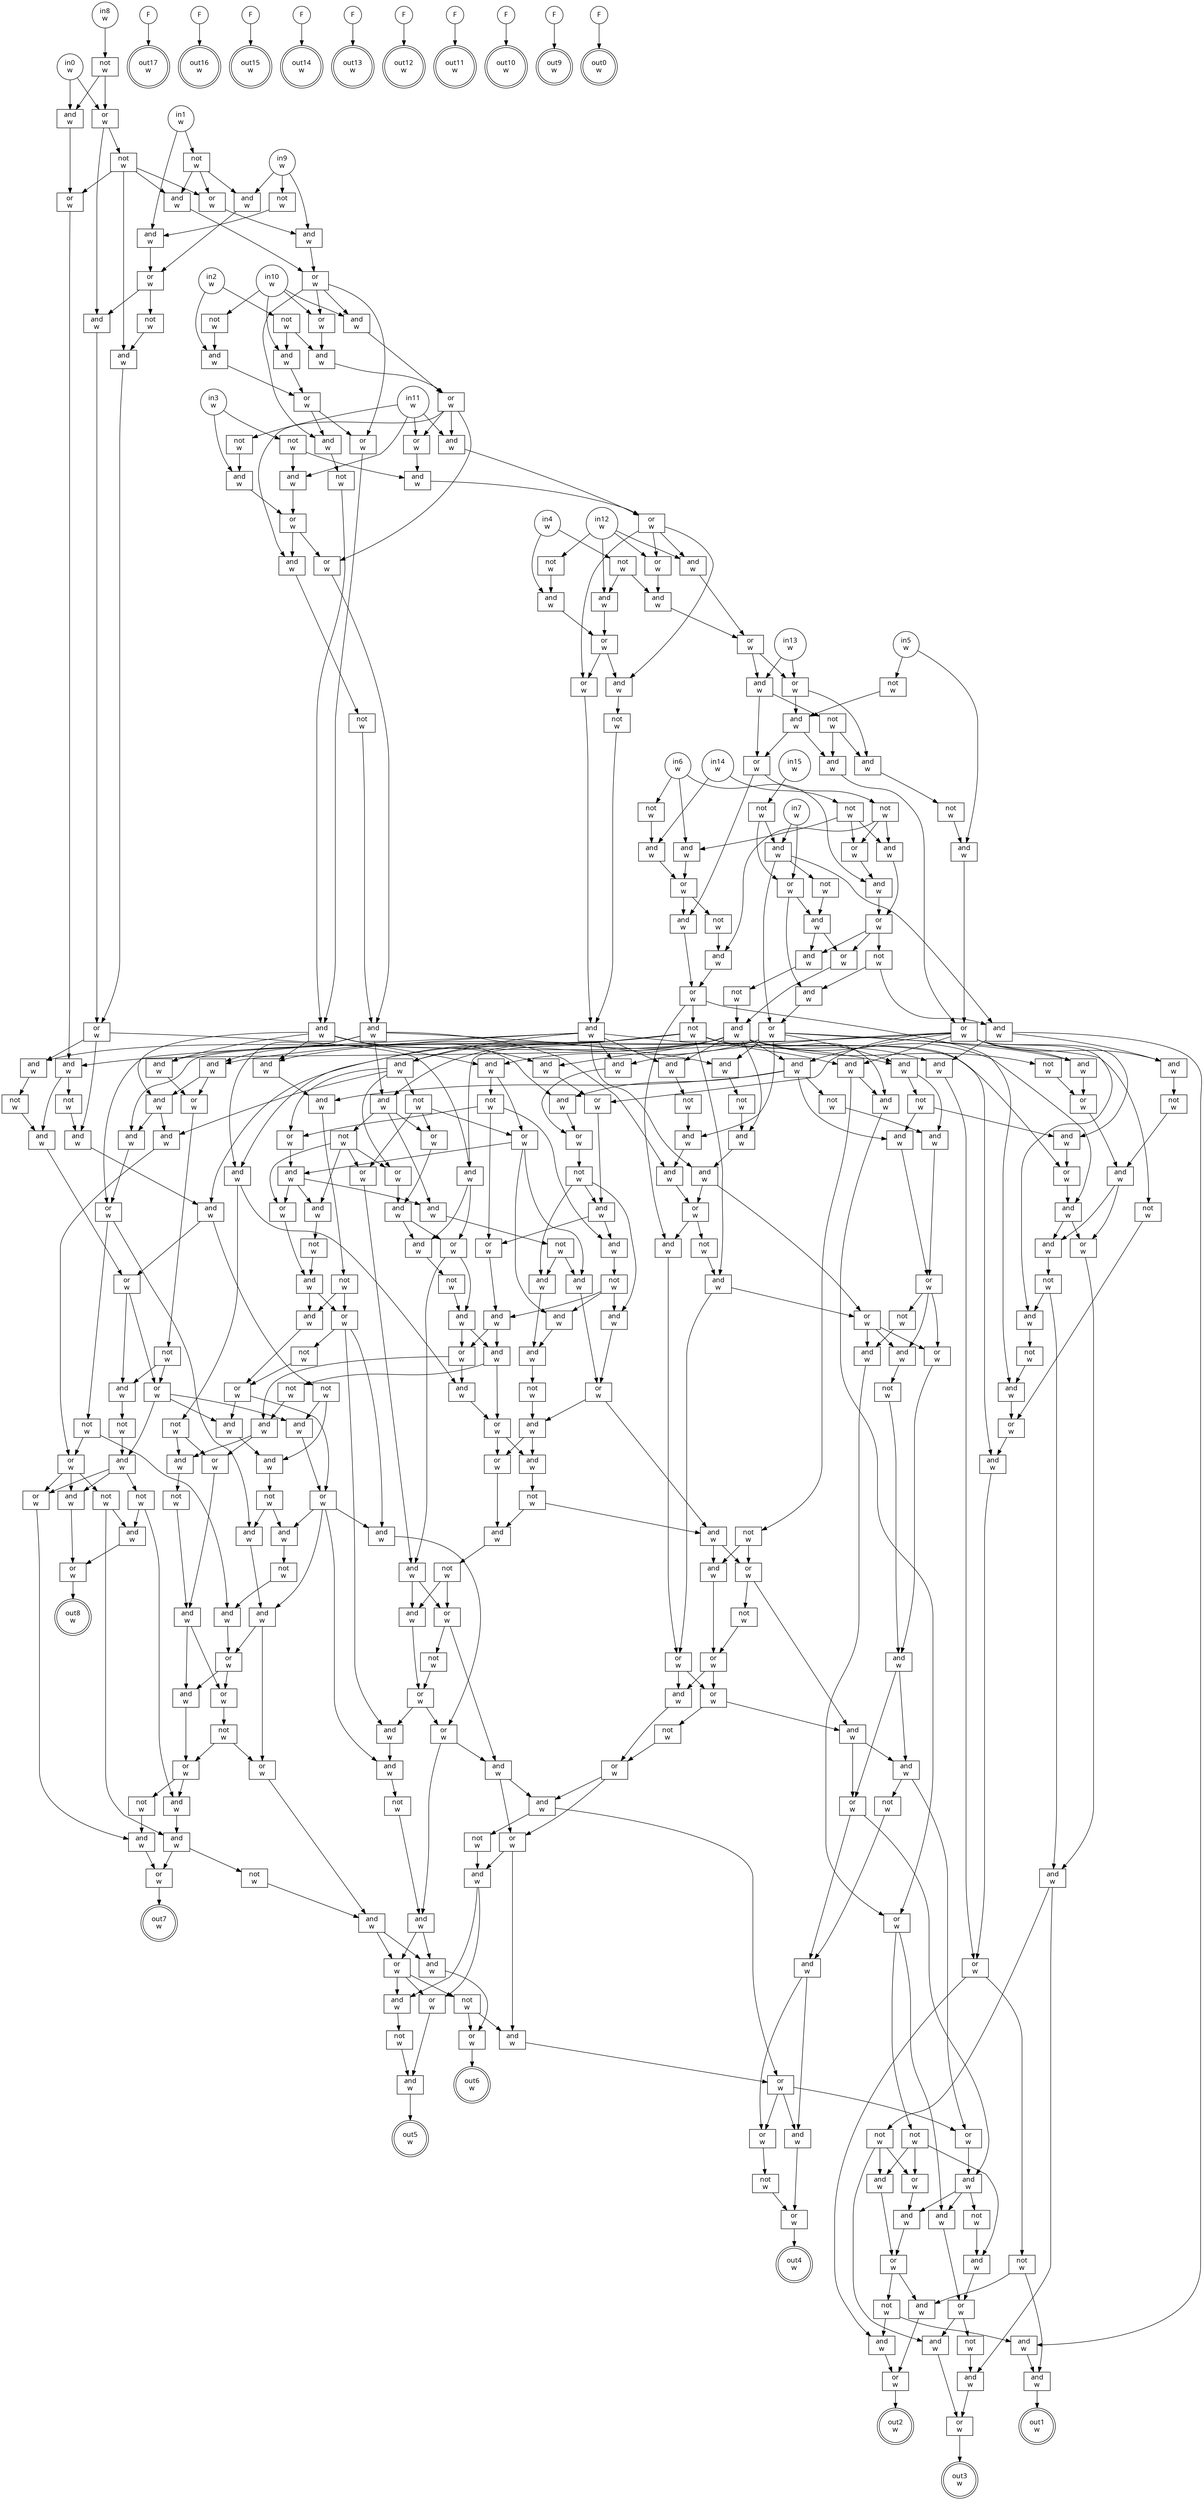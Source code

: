 digraph circuit{
	node [style = filled, fillcolor = white,shape=rect, fontname=geneva]
	g0 [label="in0\nw",shape=circle,fillcolor=white]
	g1 [label="in1\nw",shape=circle,fillcolor=white]
	g2 [label="in2\nw",shape=circle,fillcolor=white]
	g3 [label="in3\nw",shape=circle,fillcolor=white]
	g4 [label="in4\nw",shape=circle,fillcolor=white]
	g5 [label="in5\nw",shape=circle,fillcolor=white]
	g6 [label="in6\nw",shape=circle,fillcolor=white]
	g7 [label="in7\nw",shape=circle,fillcolor=white]
	g8 [label="in8\nw",shape=circle,fillcolor=white]
	g9 [label="in9\nw",shape=circle,fillcolor=white]
	g10 [label="in10\nw",shape=circle,fillcolor=white]
	g11 [label="in11\nw",shape=circle,fillcolor=white]
	g12 [label="in12\nw",shape=circle,fillcolor=white]
	g13 [label="in13\nw",shape=circle,fillcolor=white]
	g14 [label="in14\nw",shape=circle,fillcolor=white]
	g15 [label="in15\nw",shape=circle,fillcolor=white]
	g16 [label="F",shape=circle,fillcolor=white]
	g17 [label="F",shape=circle,fillcolor=white]
	g18 [label="F",shape=circle,fillcolor=white]
	g19 [label="F",shape=circle,fillcolor=white]
	g20 [label="F",shape=circle,fillcolor=white]
	g21 [label="F",shape=circle,fillcolor=white]
	g22 [label="F",shape=circle,fillcolor=white]
	g23 [label="F",shape=circle,fillcolor=white]
	g24 [label="F",shape=circle,fillcolor=white]
	g25 [label="F",shape=circle,fillcolor=white]
	g26 [label="not\nw",fillcolor=white]
	g27 [label="not\nw",fillcolor=white]
	g28 [label="not\nw",fillcolor=white]
	g29 [label="not\nw",fillcolor=white]
	g30 [label="not\nw",fillcolor=white]
	g31 [label="not\nw",fillcolor=white]
	g32 [label="not\nw",fillcolor=white]
	g33 [label="and\nw",fillcolor=white]
	g34 [label="not\nw",fillcolor=white]
	g35 [label="or\nw",fillcolor=white]
	g36 [label="and\nw",fillcolor=white]
	g37 [label="and\nw",fillcolor=white]
	g38 [label="not\nw",fillcolor=white]
	g39 [label="and\nw",fillcolor=white]
	g40 [label="or\nw",fillcolor=white]
	g41 [label="not\nw",fillcolor=white]
	g42 [label="not\nw",fillcolor=white]
	g43 [label="and\nw",fillcolor=white]
	g44 [label="not\nw",fillcolor=white]
	g45 [label="and\nw",fillcolor=white]
	g46 [label="or\nw",fillcolor=white]
	g47 [label="and\nw",fillcolor=white]
	g48 [label="not\nw",fillcolor=white]
	g49 [label="and\nw",fillcolor=white]
	g50 [label="or\nw",fillcolor=white]
	g51 [label="and\nw",fillcolor=white]
	g52 [label="not\nw",fillcolor=white]
	g53 [label="and\nw",fillcolor=white]
	g54 [label="or\nw",fillcolor=white]
	g55 [label="and\nw",fillcolor=white]
	g56 [label="not\nw",fillcolor=white]
	g57 [label="and\nw",fillcolor=white]
	g58 [label="or\nw",fillcolor=white]
	g59 [label="not\nw",fillcolor=white]
	g60 [label="or\nw",fillcolor=white]
	g61 [label="and\nw",fillcolor=white]
	g62 [label="not\nw",fillcolor=white]
	g63 [label="or\nw",fillcolor=white]
	g64 [label="and\nw",fillcolor=white]
	g65 [label="and\nw",fillcolor=white]
	g66 [label="or\nw",fillcolor=white]
	g67 [label="or\nw",fillcolor=white]
	g68 [label="and\nw",fillcolor=white]
	g69 [label="and\nw",fillcolor=white]
	g70 [label="or\nw",fillcolor=white]
	g71 [label="or\nw",fillcolor=white]
	g72 [label="and\nw",fillcolor=white]
	g73 [label="not\nw",fillcolor=white]
	g74 [label="and\nw",fillcolor=white]
	g75 [label="or\nw",fillcolor=white]
	g76 [label="and\nw",fillcolor=white]
	g77 [label="and\nw",fillcolor=white]
	g78 [label="or\nw",fillcolor=white]
	g79 [label="or\nw",fillcolor=white]
	g80 [label="and\nw",fillcolor=white]
	g81 [label="and\nw",fillcolor=white]
	g82 [label="or\nw",fillcolor=white]
	g83 [label="or\nw",fillcolor=white]
	g84 [label="and\nw",fillcolor=white]
	g85 [label="and\nw",fillcolor=white]
	g86 [label="or\nw",fillcolor=white]
	g87 [label="and\nw",fillcolor=white]
	g88 [label="not\nw",fillcolor=white]
	g89 [label="and\nw",fillcolor=white]
	g90 [label="or\nw",fillcolor=white]
	g91 [label="not\nw",fillcolor=white]
	g92 [label="and\nw",fillcolor=white]
	g93 [label="not\nw",fillcolor=white]
	g94 [label="or\nw",fillcolor=white]
	g95 [label="and\nw",fillcolor=white]
	g96 [label="and\nw",fillcolor=white]
	g97 [label="or\nw",fillcolor=white]
	g98 [label="or\nw",fillcolor=white]
	g99 [label="and\nw",fillcolor=white]
	g100 [label="not\nw",fillcolor=white]
	g101 [label="and\nw",fillcolor=white]
	g102 [label="not\nw",fillcolor=white]
	g103 [label="and\nw",fillcolor=white]
	g104 [label="not\nw",fillcolor=white]
	g105 [label="not\nw",fillcolor=white]
	g106 [label="and\nw",fillcolor=white]
	g107 [label="or\nw",fillcolor=white]
	g108 [label="and\nw",fillcolor=white]
	g109 [label="not\nw",fillcolor=white]
	g110 [label="and\nw",fillcolor=white]
	g111 [label="not\nw",fillcolor=white]
	g112 [label="and\nw",fillcolor=white]
	g113 [label="and\nw",fillcolor=white]
	g114 [label="not\nw",fillcolor=white]
	g115 [label="and\nw",fillcolor=white]
	g116 [label="not\nw",fillcolor=white]
	g117 [label="and\nw",fillcolor=white]
	g118 [label="and\nw",fillcolor=white]
	g119 [label="or\nw",fillcolor=white]
	g120 [label="and\nw",fillcolor=white]
	g121 [label="not\nw",fillcolor=white]
	g122 [label="and\nw",fillcolor=white]
	g123 [label="and\nw",fillcolor=white]
	g124 [label="and\nw",fillcolor=white]
	g125 [label="not\nw",fillcolor=white]
	g126 [label="and\nw",fillcolor=white]
	g127 [label="or\nw",fillcolor=white]
	g128 [label="and\nw",fillcolor=white]
	g129 [label="not\nw",fillcolor=white]
	g130 [label="and\nw",fillcolor=white]
	g131 [label="or\nw",fillcolor=white]
	g132 [label="and\nw",fillcolor=white]
	g133 [label="not\nw",fillcolor=white]
	g134 [label="and\nw",fillcolor=white]
	g135 [label="and\nw",fillcolor=white]
	g136 [label="and\nw",fillcolor=white]
	g137 [label="or\nw",fillcolor=white]
	g138 [label="not\nw",fillcolor=white]
	g139 [label="or\nw",fillcolor=white]
	g140 [label="and\nw",fillcolor=white]
	g141 [label="or\nw",fillcolor=white]
	g142 [label="and\nw",fillcolor=white]
	g143 [label="and\nw",fillcolor=white]
	g144 [label="not\nw",fillcolor=white]
	g145 [label="and\nw",fillcolor=white]
	g146 [label="and\nw",fillcolor=white]
	g147 [label="or\nw",fillcolor=white]
	g148 [label="and\nw",fillcolor=white]
	g149 [label="not\nw",fillcolor=white]
	g150 [label="and\nw",fillcolor=white]
	g151 [label="or\nw",fillcolor=white]
	g152 [label="or\nw",fillcolor=white]
	g153 [label="and\nw",fillcolor=white]
	g154 [label="and\nw",fillcolor=white]
	g155 [label="not\nw",fillcolor=white]
	g156 [label="and\nw",fillcolor=white]
	g157 [label="or\nw",fillcolor=white]
	g158 [label="or\nw",fillcolor=white]
	g159 [label="and\nw",fillcolor=white]
	g160 [label="not\nw",fillcolor=white]
	g161 [label="and\nw",fillcolor=white]
	g162 [label="not\nw",fillcolor=white]
	g163 [label="and\nw",fillcolor=white]
	g164 [label="or\nw",fillcolor=white]
	g165 [label="not\nw",fillcolor=white]
	g166 [label="and\nw",fillcolor=white]
	g167 [label="or\nw",fillcolor=white]
	g168 [label="and\nw",fillcolor=white]
	g169 [label="or\nw",fillcolor=white]
	g170 [label="and\nw",fillcolor=white]
	g171 [label="not\nw",fillcolor=white]
	g172 [label="and\nw",fillcolor=white]
	g173 [label="not\nw",fillcolor=white]
	g174 [label="or\nw",fillcolor=white]
	g175 [label="and\nw",fillcolor=white]
	g176 [label="and\nw",fillcolor=white]
	g177 [label="not\nw",fillcolor=white]
	g178 [label="and\nw",fillcolor=white]
	g179 [label="or\nw",fillcolor=white]
	g180 [label="and\nw",fillcolor=white]
	g181 [label="or\nw",fillcolor=white]
	g182 [label="not\nw",fillcolor=white]
	g183 [label="or\nw",fillcolor=white]
	g184 [label="and\nw",fillcolor=white]
	g185 [label="not\nw",fillcolor=white]
	g186 [label="and\nw",fillcolor=white]
	g187 [label="and\nw",fillcolor=white]
	g188 [label="or\nw",fillcolor=white]
	g189 [label="and\nw",fillcolor=white]
	g190 [label="or\nw",fillcolor=white]
	g191 [label="not\nw",fillcolor=white]
	g192 [label="and\nw",fillcolor=white]
	g193 [label="and\nw",fillcolor=white]
	g194 [label="or\nw",fillcolor=white]
	g195 [label="not\nw",fillcolor=white]
	g196 [label="or\nw",fillcolor=white]
	g197 [label="and\nw",fillcolor=white]
	g198 [label="not\nw",fillcolor=white]
	g199 [label="and\nw",fillcolor=white]
	g200 [label="and\nw",fillcolor=white]
	g201 [label="and\nw",fillcolor=white]
	g202 [label="or\nw",fillcolor=white]
	g203 [label="and\nw",fillcolor=white]
	g204 [label="or\nw",fillcolor=white]
	g205 [label="and\nw",fillcolor=white]
	g206 [label="not\nw",fillcolor=white]
	g207 [label="and\nw",fillcolor=white]
	g208 [label="and\nw",fillcolor=white]
	g209 [label="not\nw",fillcolor=white]
	g210 [label="and\nw",fillcolor=white]
	g211 [label="or\nw",fillcolor=white]
	g212 [label="and\nw",fillcolor=white]
	g213 [label="and\nw",fillcolor=white]
	g214 [label="not\nw",fillcolor=white]
	g215 [label="and\nw",fillcolor=white]
	g216 [label="and\nw",fillcolor=white]
	g217 [label="and\nw",fillcolor=white]
	g218 [label="or\nw",fillcolor=white]
	g219 [label="not\nw",fillcolor=white]
	g220 [label="and\nw",fillcolor=white]
	g221 [label="or\nw",fillcolor=white]
	g222 [label="not\nw",fillcolor=white]
	g223 [label="and\nw",fillcolor=white]
	g224 [label="or\nw",fillcolor=white]
	g225 [label="not\nw",fillcolor=white]
	g226 [label="and\nw",fillcolor=white]
	g227 [label="and\nw",fillcolor=white]
	g228 [label="not\nw",fillcolor=white]
	g229 [label="or\nw",fillcolor=white]
	g230 [label="not\nw",fillcolor=white]
	g231 [label="and\nw",fillcolor=white]
	g232 [label="or\nw",fillcolor=white]
	g233 [label="and\nw",fillcolor=white]
	g234 [label="or\nw",fillcolor=white]
	g235 [label="and\nw",fillcolor=white]
	g236 [label="or\nw",fillcolor=white]
	g237 [label="and\nw",fillcolor=white]
	g238 [label="and\nw",fillcolor=white]
	g239 [label="not\nw",fillcolor=white]
	g240 [label="and\nw",fillcolor=white]
	g241 [label="or\nw",fillcolor=white]
	g242 [label="and\nw",fillcolor=white]
	g243 [label="and\nw",fillcolor=white]
	g244 [label="or\nw",fillcolor=white]
	g245 [label="and\nw",fillcolor=white]
	g246 [label="not\nw",fillcolor=white]
	g247 [label="and\nw",fillcolor=white]
	g248 [label="and\nw",fillcolor=white]
	g249 [label="or\nw",fillcolor=white]
	g250 [label="not\nw",fillcolor=white]
	g251 [label="or\nw",fillcolor=white]
	g252 [label="and\nw",fillcolor=white]
	g253 [label="or\nw",fillcolor=white]
	g254 [label="and\nw",fillcolor=white]
	g255 [label="or\nw",fillcolor=white]
	g256 [label="and\nw",fillcolor=white]
	g257 [label="not\nw",fillcolor=white]
	g258 [label="and\nw",fillcolor=white]
	g259 [label="not\nw",fillcolor=white]
	g260 [label="or\nw",fillcolor=white]
	g261 [label="or\nw",fillcolor=white]
	g262 [label="and\nw",fillcolor=white]
	g263 [label="not\nw",fillcolor=white]
	g264 [label="and\nw",fillcolor=white]
	g265 [label="or\nw",fillcolor=white]
	g266 [label="not\nw",fillcolor=white]
	g267 [label="or\nw",fillcolor=white]
	g268 [label="and\nw",fillcolor=white]
	g269 [label="not\nw",fillcolor=white]
	g270 [label="and\nw",fillcolor=white]
	g271 [label="or\nw",fillcolor=white]
	g272 [label="and\nw",fillcolor=white]
	g273 [label="not\nw",fillcolor=white]
	g274 [label="and\nw",fillcolor=white]
	g275 [label="and\nw",fillcolor=white]
	g276 [label="not\nw",fillcolor=white]
	g277 [label="and\nw",fillcolor=white]
	g278 [label="or\nw",fillcolor=white]
	g279 [label="and\nw",fillcolor=white]
	g280 [label="and\nw",fillcolor=white]
	g281 [label="not\nw",fillcolor=white]
	g282 [label="and\nw",fillcolor=white]
	g283 [label="and\nw",fillcolor=white]
	g284 [label="or\nw",fillcolor=white]
	g285 [label="or\nw",fillcolor=white]
	g286 [label="and\nw",fillcolor=white]
	g287 [label="and\nw",fillcolor=white]
	g288 [label="not\nw",fillcolor=white]
	g289 [label="and\nw",fillcolor=white]
	g290 [label="or\nw",fillcolor=white]
	g291 [label="and\nw",fillcolor=white]
	g292 [label="not\nw",fillcolor=white]
	g293 [label="and\nw",fillcolor=white]
	g294 [label="or\nw",fillcolor=white]
	g295 [label="not\nw",fillcolor=white]
	g296 [label="and\nw",fillcolor=white]
	g297 [label="not\nw",fillcolor=white]
	g298 [label="and\nw",fillcolor=white]
	g299 [label="and\nw",fillcolor=white]
	g300 [label="or\nw",fillcolor=white]
	g301 [label="and\nw",fillcolor=white]
	g302 [label="and\nw",fillcolor=white]
	g303 [label="not\nw",fillcolor=white]
	g304 [label="and\nw",fillcolor=white]
	g305 [label="or\nw",fillcolor=white]
	g306 [label="or\nw",fillcolor=white]
	g307 [label="not\nw",fillcolor=white]
	g308 [label="or\nw",fillcolor=white]
	g309 [label="and\nw",fillcolor=white]
	g310 [label="or\nw",fillcolor=white]
	g311 [label="and\nw",fillcolor=white]
	g312 [label="and\nw",fillcolor=white]
	g313 [label="not\nw",fillcolor=white]
	g314 [label="and\nw",fillcolor=white]
	g315 [label="not\nw",fillcolor=white]
	g316 [label="and\nw",fillcolor=white]
	g317 [label="or\nw",fillcolor=white]
	g318 [label="and\nw",fillcolor=white]
	g319 [label="not\nw",fillcolor=white]
	g320 [label="and\nw",fillcolor=white]
	g321 [label="or\nw",fillcolor=white]
	g322 [label="and\nw",fillcolor=white]
	g323 [label="or\nw",fillcolor=white]
	g324 [label="not\nw",fillcolor=white]
	g325 [label="and\nw",fillcolor=white]
	g326 [label="or\nw",fillcolor=white]
	g327 [label="and\nw",fillcolor=white]
	g328 [label="or\nw",fillcolor=white]
	g329 [label="and\nw",fillcolor=white]
	g330 [label="and\nw",fillcolor=white]
	g331 [label="or\nw",fillcolor=white]
	g332 [label="and\nw",fillcolor=white]
	g333 [label="or\nw",fillcolor=white]
	g334 [label="not\nw",fillcolor=white]
	g335 [label="or\nw",fillcolor=white]
	g336 [label="or\nw",fillcolor=white]
	g337 [label="and\nw",fillcolor=white]
	g338 [label="and\nw",fillcolor=white]
	g339 [label="and\nw",fillcolor=white]
	g340 [label="or\nw",fillcolor=white]
	g341 [label="and\nw",fillcolor=white]
	g342 [label="not\nw",fillcolor=white]
	g343 [label="and\nw",fillcolor=white]
	g344 [label="or\nw",fillcolor=white]
	g345 [label="and\nw",fillcolor=white]
	g346 [label="and\nw",fillcolor=white]
	g347 [label="not\nw",fillcolor=white]
	g348 [label="and\nw",fillcolor=white]
	g349 [label="or\nw",fillcolor=white]
	g350 [label="and\nw",fillcolor=white]
	g351 [label="not\nw",fillcolor=white]
	g352 [label="and\nw",fillcolor=white]
	g353 [label="or\nw",fillcolor=white]
	g354 [label="not\nw",fillcolor=white]
	g355 [label="and\nw",fillcolor=white]
	g356 [label="and\nw",fillcolor=white]
	g357 [label="not\nw",fillcolor=white]
	g358 [label="or\nw",fillcolor=white]
	g359 [label="and\nw",fillcolor=white]
	g360 [label="out0\nw",shape=doublecircle,fillcolor=white]
	g361 [label="out1\nw",shape=doublecircle,fillcolor=white]
	g362 [label="out2\nw",shape=doublecircle,fillcolor=white]
	g363 [label="out3\nw",shape=doublecircle,fillcolor=white]
	g364 [label="out4\nw",shape=doublecircle,fillcolor=white]
	g365 [label="out5\nw",shape=doublecircle,fillcolor=white]
	g366 [label="out6\nw",shape=doublecircle,fillcolor=white]
	g367 [label="out7\nw",shape=doublecircle,fillcolor=white]
	g368 [label="out8\nw",shape=doublecircle,fillcolor=white]
	g369 [label="out9\nw",shape=doublecircle,fillcolor=white]
	g370 [label="out10\nw",shape=doublecircle,fillcolor=white]
	g371 [label="out11\nw",shape=doublecircle,fillcolor=white]
	g372 [label="out12\nw",shape=doublecircle,fillcolor=white]
	g373 [label="out13\nw",shape=doublecircle,fillcolor=white]
	g374 [label="out14\nw",shape=doublecircle,fillcolor=white]
	g375 [label="out15\nw",shape=doublecircle,fillcolor=white]
	g376 [label="out16\nw",shape=doublecircle,fillcolor=white]
	g377 [label="out17\nw",shape=doublecircle,fillcolor=white]
	edge [fontname=Geneva,fontcolor=forestgreen]
	g0->g60
	g0->g277
	g1->g55
	g1->g56
	g2->g51
	g2->g52
	g3->g47
	g3->g48
	g4->g43
	g4->g44
	g5->g42
	g5->g117
	g6->g37
	g6->g38
	g6->g95
	g7->g33
	g7->g35
	g8->g32
	g9->g31
	g9->g57
	g9->g64
	g10->g30
	g10->g53
	g10->g67
	g10->g69
	g11->g29
	g11->g49
	g11->g75
	g11->g77
	g12->g28
	g12->g45
	g12->g79
	g12->g81
	g13->g83
	g13->g85
	g14->g27
	g14->g39
	g15->g26
	g16->g377
	g17->g376
	g18->g375
	g19->g374
	g20->g373
	g21->g372
	g22->g371
	g23->g370
	g24->g369
	g25->g360
	g26->g33
	g26->g35
	g27->g37
	g27->g94
	g27->g96
	g28->g43
	g29->g47
	g30->g51
	g31->g55
	g32->g60
	g32->g277
	g33->g34
	g33->g107
	g33->g112
	g34->g36
	g35->g36
	g35->g106
	g36->g98
	g36->g99
	g37->g40
	g38->g39
	g39->g40
	g40->g41
	g40->g87
	g41->g89
	g42->g84
	g43->g46
	g44->g45
	g44->g80
	g45->g46
	g46->g131
	g46->g132
	g47->g50
	g48->g49
	g48->g76
	g49->g50
	g50->g71
	g50->g72
	g51->g54
	g52->g53
	g52->g68
	g53->g54
	g54->g183
	g54->g184
	g55->g58
	g56->g57
	g56->g63
	g56->g65
	g57->g58
	g58->g59
	g58->g61
	g59->g233
	g60->g61
	g60->g62
	g61->g234
	g62->g63
	g62->g65
	g62->g233
	g62->g278
	g63->g64
	g64->g66
	g65->g66
	g66->g67
	g66->g69
	g66->g183
	g66->g184
	g67->g68
	g68->g70
	g69->g70
	g70->g71
	g70->g72
	g70->g75
	g70->g77
	g71->g74
	g72->g73
	g73->g74
	g74->g92
	g74->g103
	g74->g108
	g74->g122
	g74->g146
	g75->g76
	g76->g78
	g77->g78
	g78->g79
	g78->g81
	g78->g131
	g78->g132
	g79->g80
	g80->g82
	g81->g82
	g82->g83
	g82->g85
	g83->g84
	g83->g115
	g84->g86
	g84->g118
	g85->g86
	g85->g114
	g86->g87
	g86->g88
	g87->g90
	g88->g89
	g88->g94
	g88->g96
	g89->g90
	g90->g91
	g90->g148
	g90->g178
	g91->g92
	g91->g113
	g91->g123
	g91->g136
	g91->g150
	g91->g167
	g91->g217
	g91->g223
	g92->g93
	g92->g242
	g93->g271
	g93->g272
	g94->g95
	g95->g97
	g96->g97
	g97->g98
	g97->g99
	g97->g105
	g98->g101
	g99->g100
	g100->g101
	g101->g102
	g101->g103
	g101->g110
	g101->g120
	g101->g124
	g101->g143
	g101->g168
	g101->g180
	g101->g187
	g101->g275
	g101->g283
	g102->g127
	g103->g104
	g103->g139
	g103->g208
	g104->g137
	g104->g141
	g104->g204
	g104->g205
	g105->g106
	g105->g112
	g106->g107
	g107->g108
	g107->g111
	g107->g126
	g107->g145
	g107->g153
	g107->g193
	g107->g235
	g107->g279
	g108->g109
	g109->g110
	g110->g142
	g111->g179
	g112->g113
	g112->g128
	g112->g345
	g113->g181
	g114->g115
	g114->g118
	g115->g116
	g116->g117
	g117->g119
	g118->g119
	g119->g120
	g119->g122
	g119->g123
	g119->g126
	g119->g128
	g119->g135
	g119->g166
	g119->g176
	g119->g188
	g120->g121
	g120->g156
	g120->g189
	g120->g227
	g121->g154
	g122->g216
	g122->g224
	g123->g124
	g123->g125
	g124->g164
	g125->g248
	g125->g249
	g126->g127
	g127->g130
	g128->g129
	g129->g130
	g130->g169
	g130->g170
	g131->g134
	g132->g133
	g133->g134
	g134->g135
	g134->g136
	g134->g142
	g134->g143
	g134->g153
	g134->g218
	g134->g226
	g135->g190
	g136->g137
	g136->g138
	g136->g202
	g136->g220
	g137->g140
	g138->g139
	g138->g141
	g138->g194
	g139->g140
	g140->g236
	g140->g238
	g141->g237
	g142->g147
	g142->g152
	g143->g144
	g144->g145
	g145->g146
	g146->g147
	g147->g148
	g147->g149
	g148->g151
	g149->g150
	g150->g151
	g150->g152
	g151->g252
	g151->g253
	g152->g158
	g152->g159
	g152->g163
	g153->g154
	g153->g155
	g154->g157
	g155->g156
	g155->g166
	g156->g157
	g157->g158
	g157->g159
	g157->g162
	g158->g161
	g159->g160
	g160->g161
	g161->g255
	g161->g256
	g162->g163
	g163->g164
	g164->g165
	g164->g338
	g165->g174
	g165->g175
	g165->g348
	g166->g167
	g167->g168
	g168->g169
	g168->g170
	g169->g172
	g170->g171
	g171->g172
	g171->g176
	g172->g173
	g172->g352
	g173->g174
	g173->g175
	g173->g350
	g174->g339
	g175->g340
	g176->g177
	g177->g178
	g178->g179
	g179->g180
	g180->g181
	g181->g182
	g181->g343
	g182->g341
	g182->g346
	g183->g186
	g184->g185
	g185->g186
	g186->g187
	g186->g189
	g186->g193
	g186->g216
	g186->g223
	g186->g226
	g187->g188
	g188->g192
	g189->g190
	g190->g191
	g191->g192
	g191->g200
	g191->g212
	g192->g196
	g192->g197
	g193->g194
	g193->g195
	g194->g201
	g194->g203
	g194->g210
	g195->g196
	g195->g197
	g195->g202
	g196->g199
	g197->g198
	g198->g199
	g198->g200
	g198->g201
	g199->g241
	g199->g243
	g200->g211
	g201->g213
	g202->g203
	g203->g204
	g203->g205
	g203->g208
	g204->g207
	g205->g206
	g206->g207
	g207->g229
	g207->g231
	g208->g209
	g209->g210
	g209->g212
	g210->g211
	g211->g215
	g211->g247
	g212->g213
	g213->g214
	g214->g215
	g215->g245
	g215->g261
	g216->g217
	g216->g220
	g217->g218
	g218->g219
	g218->g298
	g219->g221
	g219->g304
	g220->g221
	g221->g222
	g221->g290
	g221->g291
	g222->g293
	g222->g312
	g223->g224
	g224->g225
	g225->g285
	g225->g287
	g226->g227
	g227->g228
	g228->g229
	g228->g231
	g229->g230
	g229->g268
	g229->g320
	g230->g232
	g231->g232
	g232->g286
	g232->g300
	g233->g234
	g234->g235
	g234->g275
	g234->g282
	g235->g236
	g235->g238
	g236->g237
	g236->g240
	g237->g264
	g237->g265
	g238->g239
	g239->g240
	g240->g241
	g240->g243
	g241->g242
	g241->g270
	g242->g244
	g243->g244
	g243->g269
	g244->g245
	g244->g261
	g245->g246
	g246->g247
	g246->g262
	g247->g248
	g247->g249
	g248->g251
	g249->g250
	g249->g254
	g250->g251
	g251->g252
	g251->g253
	g252->g260
	g253->g254
	g253->g259
	g254->g255
	g254->g256
	g255->g258
	g255->g337
	g256->g257
	g256->g336
	g257->g258
	g258->g332
	g258->g333
	g259->g260
	g260->g328
	g260->g330
	g261->g262
	g262->g263
	g263->g264
	g263->g265
	g264->g267
	g265->g266
	g265->g327
	g266->g267
	g267->g268
	g267->g321
	g268->g318
	g269->g270
	g270->g271
	g270->g272
	g271->g274
	g272->g273
	g273->g274
	g274->g306
	g274->g309
	g275->g276
	g276->g280
	g277->g278
	g278->g279
	g279->g280
	g279->g281
	g280->g284
	g281->g282
	g282->g283
	g283->g284
	g283->g295
	g284->g285
	g284->g287
	g285->g286
	g285->g289
	g285->g299
	g286->g296
	g287->g288
	g288->g289
	g289->g290
	g289->g291
	g289->g292
	g290->g316
	g291->g294
	g292->g293
	g292->g311
	g293->g294
	g294->g368
	g295->g296
	g295->g299
	g296->g297
	g297->g298
	g297->g302
	g298->g301
	g299->g300
	g300->g301
	g300->g302
	g300->g318
	g300->g320
	g301->g305
	g301->g308
	g302->g303
	g303->g304
	g304->g305
	g305->g306
	g305->g309
	g306->g307
	g307->g308
	g307->g310
	g308->g314
	g309->g310
	g310->g311
	g310->g315
	g311->g312
	g312->g313
	g312->g317
	g313->g314
	g314->g323
	g314->g325
	g315->g316
	g316->g317
	g317->g367
	g318->g319
	g319->g322
	g320->g321
	g321->g322
	g321->g327
	g322->g323
	g322->g325
	g323->g324
	g323->g356
	g323->g358
	g324->g326
	g324->g329
	g325->g326
	g326->g366
	g327->g328
	g327->g330
	g328->g329
	g328->g355
	g329->g331
	g330->g331
	g330->g354
	g331->g332
	g331->g333
	g331->g336
	g332->g335
	g333->g334
	g334->g335
	g335->g364
	g336->g337
	g337->g338
	g337->g339
	g337->g347
	g338->g349
	g339->g340
	g340->g341
	g340->g342
	g341->g344
	g342->g343
	g342->g345
	g343->g344
	g344->g362
	g345->g346
	g346->g361
	g347->g348
	g348->g349
	g349->g350
	g349->g351
	g350->g353
	g351->g352
	g352->g353
	g353->g363
	g354->g355
	g355->g356
	g355->g358
	g356->g357
	g357->g359
	g358->g359
	g359->g365
}